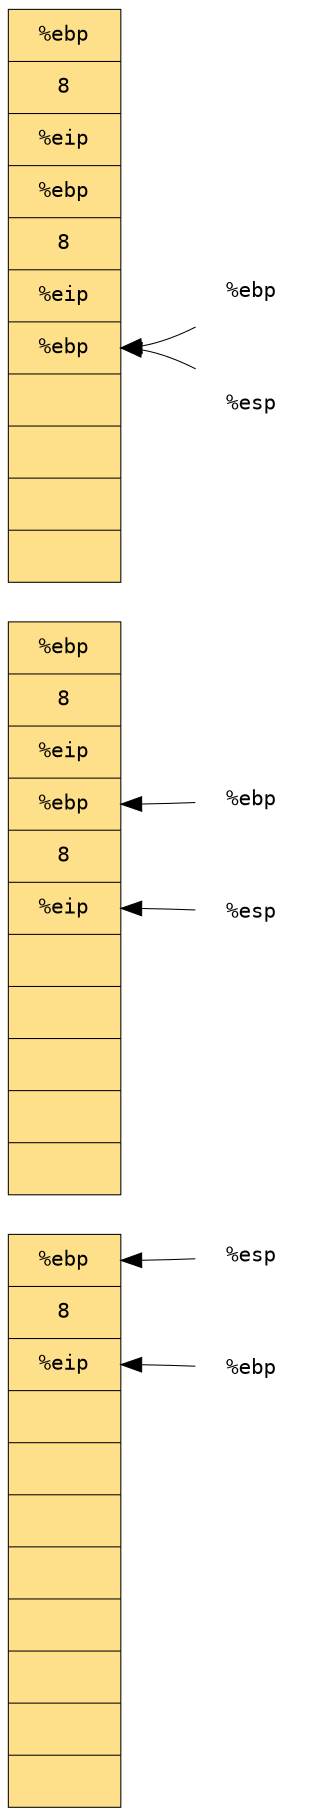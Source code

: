 digraph {
//	ranksep=0.3;
//	nodesep=1;
        rankdir=RL;	
	node [fontname="Inconsolata, Consolas", fontsize=10, penwidth=0.5, colorscheme=spectral7];
	edge [fontname="Inconsolata, Consolas", fontsize=10, penwidth=0.5];

	{	rankdir=BT;
	node [shape=record, style=filled, margin=0.1, height=0.3];
	table1 [fillcolor=3, label="<p0>%ebp|<p1>8|<p2>%eip| | | | | | | | "];
	}

	{	rankdir=BT;
	node [shape=record, style=filled, margin=0.1, height=0.3];
	table2 [fillcolor=3, label="<p0>%ebp|<p1>8|<p2>%eip|<p3>%ebp|<p4>8|<p5>%eip| | | | | "];
	}

	{	rankdir=BT;
	node [shape=record, style=filled, margin=0.1, height=0.3];
	table3 [fillcolor=3, label="<p0>%ebp|<p1>8|<p2>%eip|<p3>%ebp|<p4>8|<p5>%eip|<p6>%ebp| | | |  "];
	}

        {
	rankdir=BT;
	node [shape=plaintext, margin=0];
	ebp [label="%ebp"];
	esp [label="%esp"];
	ebp0 [label="%ebp"];
	esp0 [label="%esp"];
	ebp1 [label="%ebp"];
	esp1 [label="%esp"];
       
	} 

	{
	rankdir=TB;
	ebp1 -> table3:p6;
	esp1 -> table3:p6;
	ebp0 -> table2:p3;
	esp0 -> table2:p5;
	esp -> table1:p0;
	ebp -> table1:p2;
	}
}        
	
	
	
